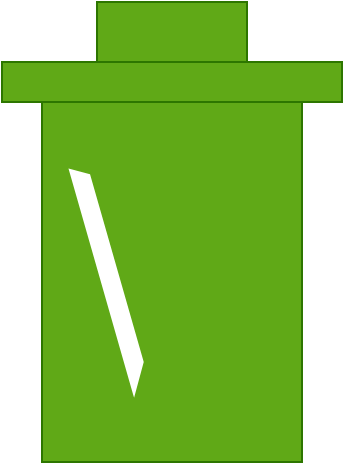 <mxfile>
    <diagram id="palZ56yGU1IhKI-u9AWf" name="Page-1">
        <mxGraphModel dx="709" dy="583" grid="1" gridSize="10" guides="1" tooltips="1" connect="1" arrows="1" fold="1" page="1" pageScale="1" pageWidth="850" pageHeight="1100" math="0" shadow="0">
            <root>
                <mxCell id="0"/>
                <mxCell id="1" parent="0"/>
                <mxCell id="2" value="" style="rounded=0;whiteSpace=wrap;html=1;fillColor=#60a917;fontColor=#ffffff;strokeColor=#2D7600;" vertex="1" parent="1">
                    <mxGeometry x="280" y="120" width="130" height="180" as="geometry"/>
                </mxCell>
                <mxCell id="4" style="edgeStyle=none;html=1;exitX=0.5;exitY=1;exitDx=0;exitDy=0;" edge="1" parent="1" source="3" target="2">
                    <mxGeometry relative="1" as="geometry"/>
                </mxCell>
                <mxCell id="3" value="" style="rounded=0;whiteSpace=wrap;html=1;fillColor=#60a917;fontColor=#ffffff;strokeColor=#2D7600;" vertex="1" parent="1">
                    <mxGeometry x="260" y="100" width="170" height="20" as="geometry"/>
                </mxCell>
                <mxCell id="5" value="" style="rounded=0;whiteSpace=wrap;html=1;fillColor=#60a917;fontColor=#ffffff;strokeColor=#2D7600;" vertex="1" parent="1">
                    <mxGeometry x="307.5" y="70" width="75" height="30" as="geometry"/>
                </mxCell>
                <mxCell id="6" value="" style="endArrow=none;html=1;strokeColor=#FFFFFF;" edge="1" parent="1" target="2">
                    <mxGeometry width="50" height="50" relative="1" as="geometry">
                        <mxPoint x="280" y="200" as="sourcePoint"/>
                        <mxPoint x="330" y="150" as="targetPoint"/>
                    </mxGeometry>
                </mxCell>
                <mxCell id="8" value="" style="verticalLabelPosition=bottom;verticalAlign=top;html=1;shape=mxgraph.basic.diag_stripe;dx=10;rotation=-75;strokeColor=#FFFFFF;fillColor=#FFFFFF;" vertex="1" parent="1">
                    <mxGeometry x="260" y="180" width="100" height="60" as="geometry"/>
                </mxCell>
            </root>
        </mxGraphModel>
    </diagram>
</mxfile>